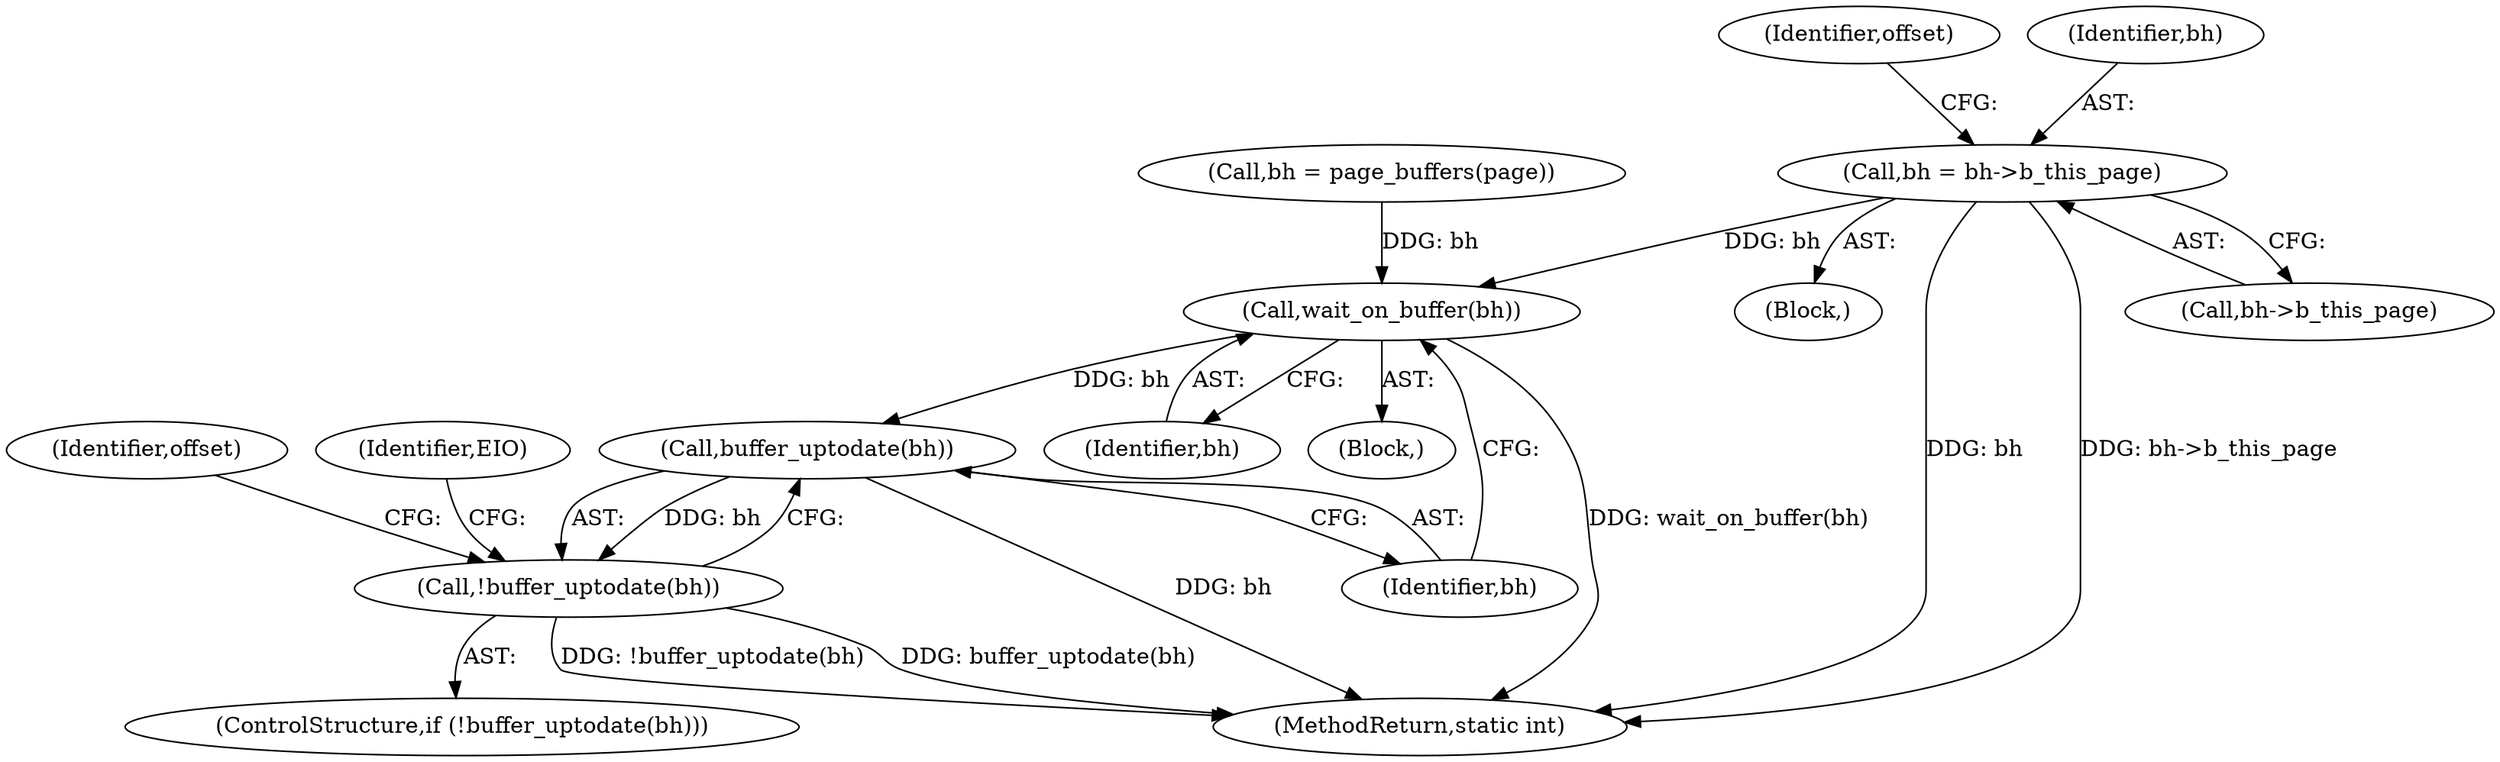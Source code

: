 digraph "1_linux_64dd153c83743af81f20924c6343652d731eeecb_0@pointer" {
"1000234" [label="(Call,bh = bh->b_this_page)"];
"1000222" [label="(Call,wait_on_buffer(bh))"];
"1000226" [label="(Call,buffer_uptodate(bh))"];
"1000225" [label="(Call,!buffer_uptodate(bh))"];
"1000214" [label="(Identifier,offset)"];
"1000226" [label="(Call,buffer_uptodate(bh))"];
"1000216" [label="(Block,)"];
"1000241" [label="(MethodReturn,static int)"];
"1000208" [label="(Call,bh = page_buffers(page))"];
"1000232" [label="(Identifier,offset)"];
"1000230" [label="(Identifier,EIO)"];
"1000234" [label="(Call,bh = bh->b_this_page)"];
"1000236" [label="(Call,bh->b_this_page)"];
"1000223" [label="(Identifier,bh)"];
"1000225" [label="(Call,!buffer_uptodate(bh))"];
"1000235" [label="(Identifier,bh)"];
"1000224" [label="(ControlStructure,if (!buffer_uptodate(bh)))"];
"1000221" [label="(Block,)"];
"1000227" [label="(Identifier,bh)"];
"1000222" [label="(Call,wait_on_buffer(bh))"];
"1000234" -> "1000216"  [label="AST: "];
"1000234" -> "1000236"  [label="CFG: "];
"1000235" -> "1000234"  [label="AST: "];
"1000236" -> "1000234"  [label="AST: "];
"1000214" -> "1000234"  [label="CFG: "];
"1000234" -> "1000241"  [label="DDG: bh->b_this_page"];
"1000234" -> "1000241"  [label="DDG: bh"];
"1000234" -> "1000222"  [label="DDG: bh"];
"1000222" -> "1000221"  [label="AST: "];
"1000222" -> "1000223"  [label="CFG: "];
"1000223" -> "1000222"  [label="AST: "];
"1000227" -> "1000222"  [label="CFG: "];
"1000222" -> "1000241"  [label="DDG: wait_on_buffer(bh)"];
"1000208" -> "1000222"  [label="DDG: bh"];
"1000222" -> "1000226"  [label="DDG: bh"];
"1000226" -> "1000225"  [label="AST: "];
"1000226" -> "1000227"  [label="CFG: "];
"1000227" -> "1000226"  [label="AST: "];
"1000225" -> "1000226"  [label="CFG: "];
"1000226" -> "1000241"  [label="DDG: bh"];
"1000226" -> "1000225"  [label="DDG: bh"];
"1000225" -> "1000224"  [label="AST: "];
"1000230" -> "1000225"  [label="CFG: "];
"1000232" -> "1000225"  [label="CFG: "];
"1000225" -> "1000241"  [label="DDG: !buffer_uptodate(bh)"];
"1000225" -> "1000241"  [label="DDG: buffer_uptodate(bh)"];
}
